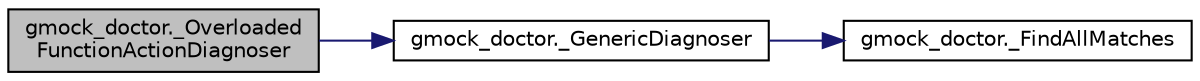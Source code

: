 digraph "gmock_doctor._OverloadedFunctionActionDiagnoser"
{
  edge [fontname="Helvetica",fontsize="10",labelfontname="Helvetica",labelfontsize="10"];
  node [fontname="Helvetica",fontsize="10",shape=record];
  rankdir="LR";
  Node58 [label="gmock_doctor._Overloaded\lFunctionActionDiagnoser",height=0.2,width=0.4,color="black", fillcolor="grey75", style="filled", fontcolor="black"];
  Node58 -> Node59 [color="midnightblue",fontsize="10",style="solid",fontname="Helvetica"];
  Node59 [label="gmock_doctor._GenericDiagnoser",height=0.2,width=0.4,color="black", fillcolor="white", style="filled",URL="$da/d9f/namespacegmock__doctor.html#af5023d3e12d1f4a7171c6b035783de84"];
  Node59 -> Node60 [color="midnightblue",fontsize="10",style="solid",fontname="Helvetica"];
  Node60 [label="gmock_doctor._FindAllMatches",height=0.2,width=0.4,color="black", fillcolor="white", style="filled",URL="$da/d9f/namespacegmock__doctor.html#af9f6b7d876afcfe52864f2b928f5e6ab"];
}
